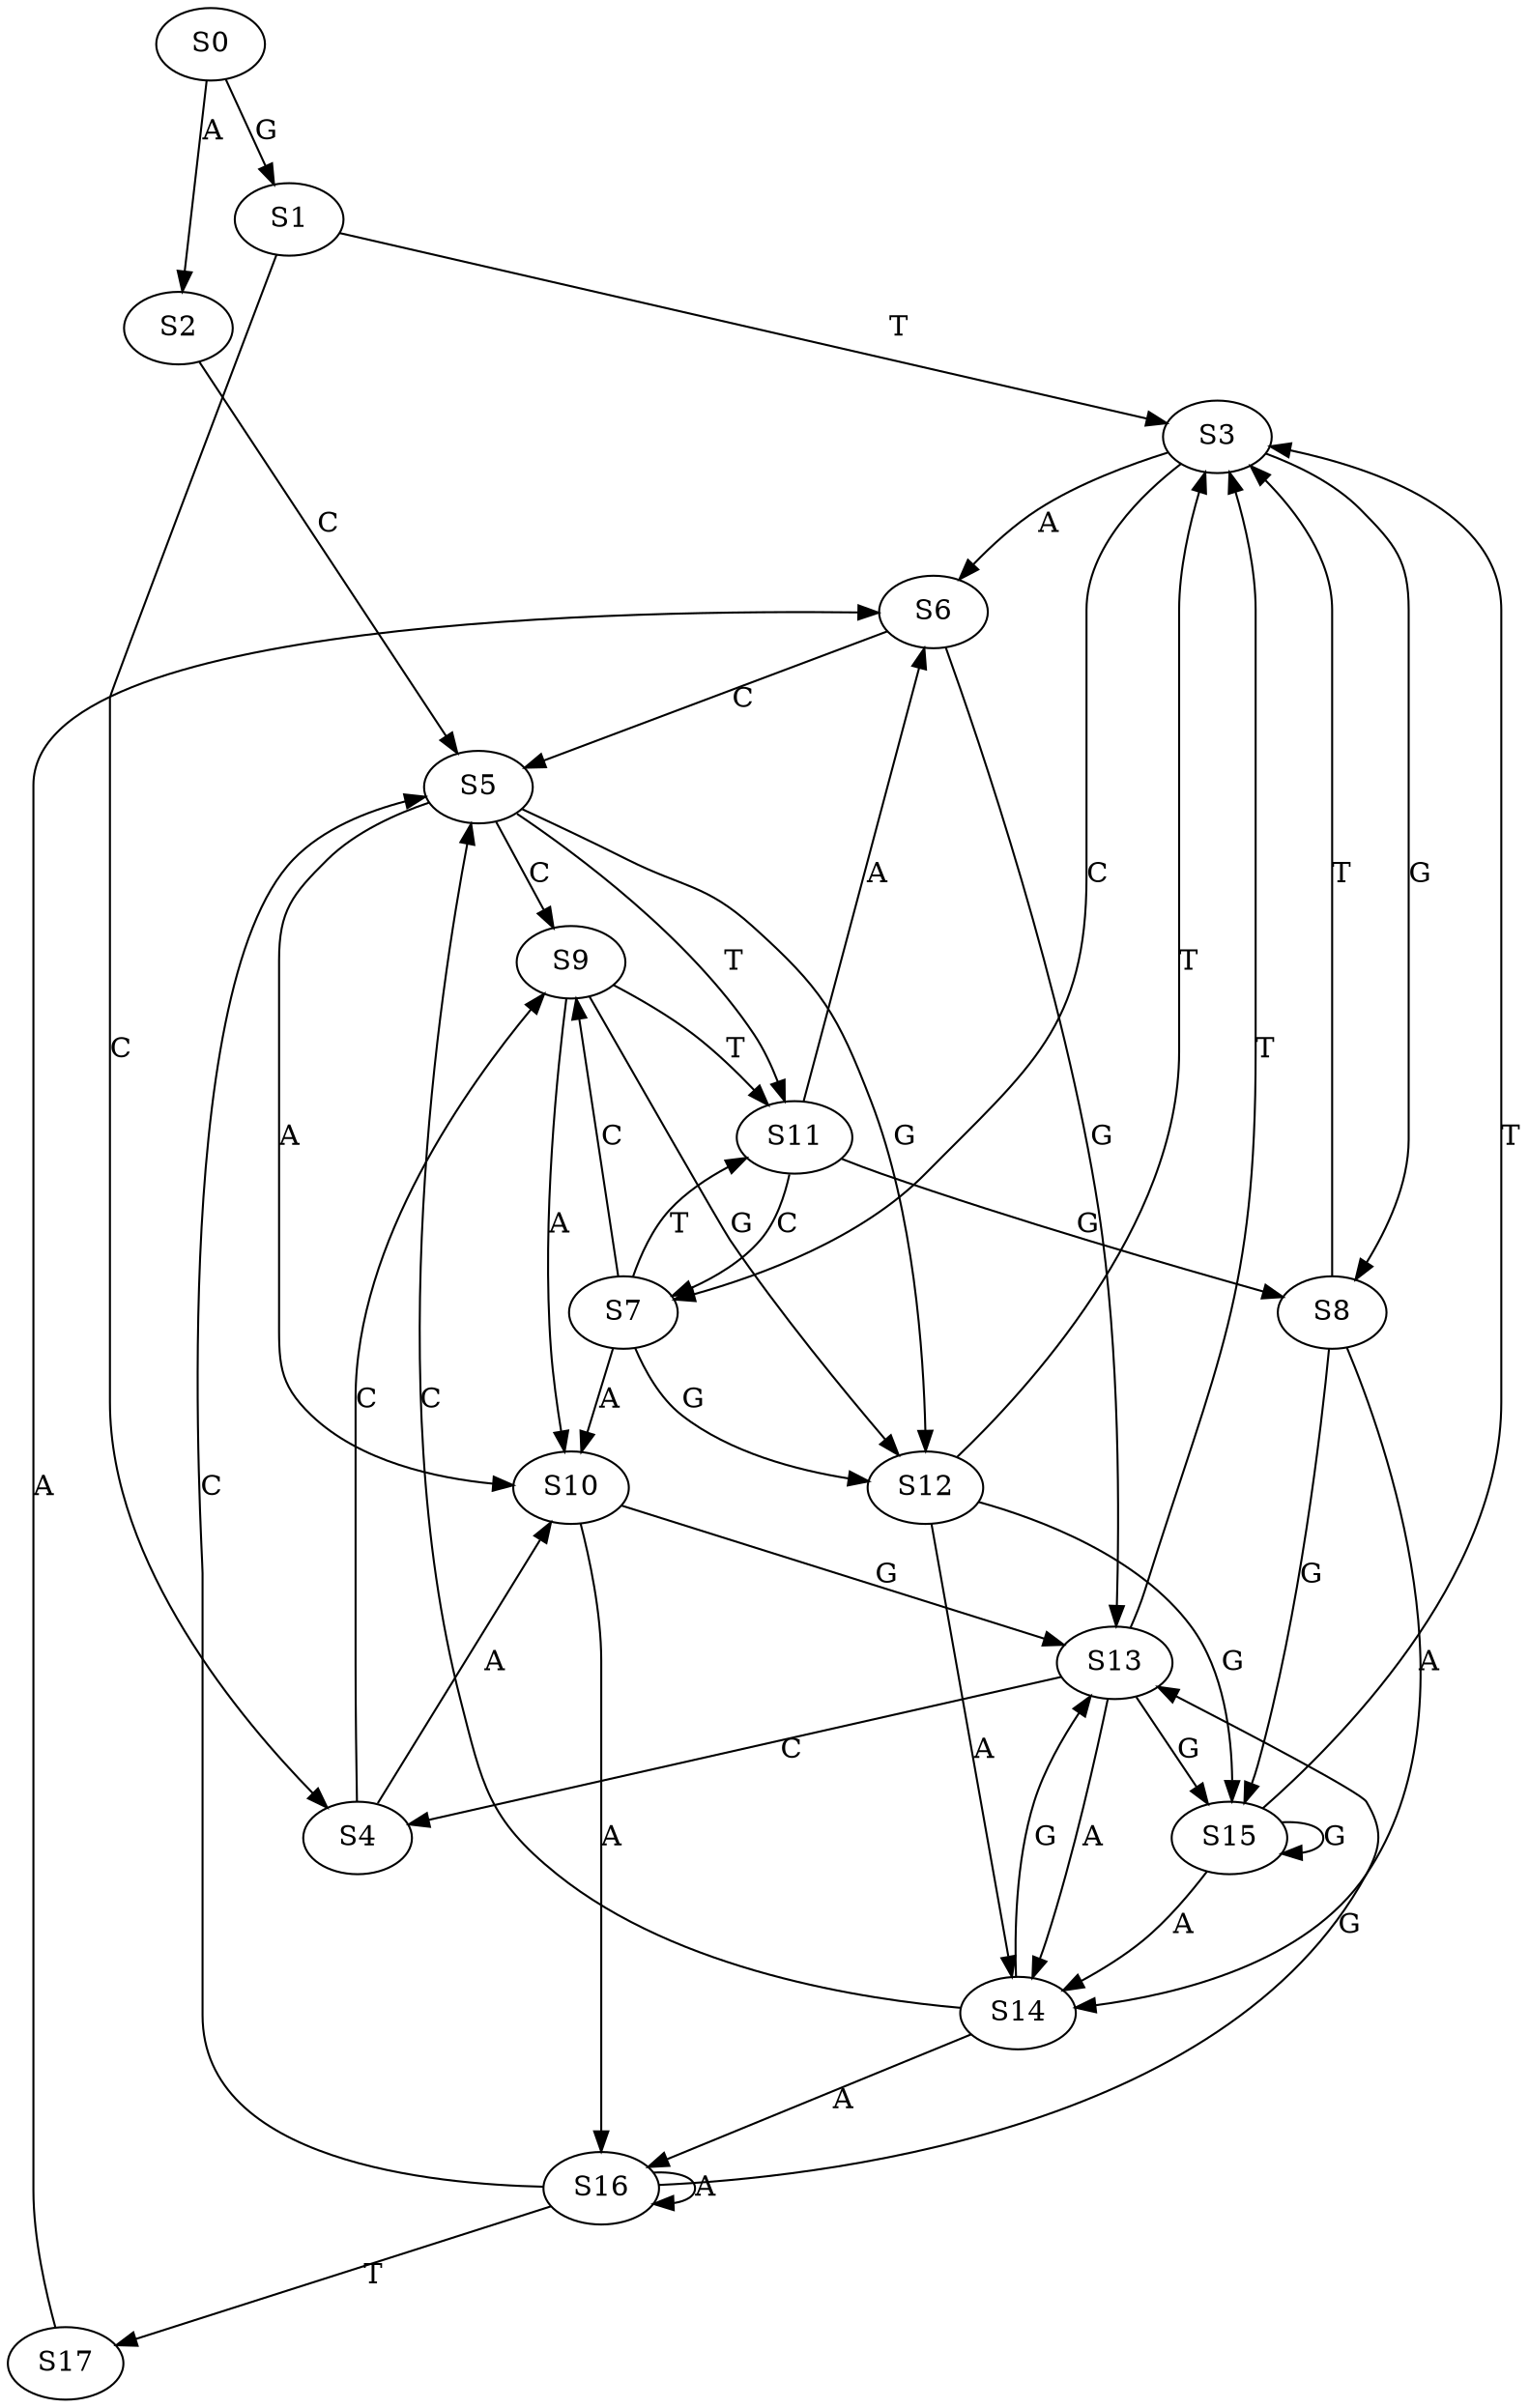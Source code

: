 strict digraph  {
	S0 -> S1 [ label = G ];
	S0 -> S2 [ label = A ];
	S1 -> S3 [ label = T ];
	S1 -> S4 [ label = C ];
	S2 -> S5 [ label = C ];
	S3 -> S6 [ label = A ];
	S3 -> S7 [ label = C ];
	S3 -> S8 [ label = G ];
	S4 -> S9 [ label = C ];
	S4 -> S10 [ label = A ];
	S5 -> S10 [ label = A ];
	S5 -> S9 [ label = C ];
	S5 -> S11 [ label = T ];
	S5 -> S12 [ label = G ];
	S6 -> S13 [ label = G ];
	S6 -> S5 [ label = C ];
	S7 -> S11 [ label = T ];
	S7 -> S12 [ label = G ];
	S7 -> S10 [ label = A ];
	S7 -> S9 [ label = C ];
	S8 -> S14 [ label = A ];
	S8 -> S3 [ label = T ];
	S8 -> S15 [ label = G ];
	S9 -> S10 [ label = A ];
	S9 -> S11 [ label = T ];
	S9 -> S12 [ label = G ];
	S10 -> S13 [ label = G ];
	S10 -> S16 [ label = A ];
	S11 -> S8 [ label = G ];
	S11 -> S7 [ label = C ];
	S11 -> S6 [ label = A ];
	S12 -> S15 [ label = G ];
	S12 -> S3 [ label = T ];
	S12 -> S14 [ label = A ];
	S13 -> S3 [ label = T ];
	S13 -> S15 [ label = G ];
	S13 -> S14 [ label = A ];
	S13 -> S4 [ label = C ];
	S14 -> S13 [ label = G ];
	S14 -> S16 [ label = A ];
	S14 -> S5 [ label = C ];
	S15 -> S14 [ label = A ];
	S15 -> S3 [ label = T ];
	S15 -> S15 [ label = G ];
	S16 -> S17 [ label = T ];
	S16 -> S5 [ label = C ];
	S16 -> S13 [ label = G ];
	S16 -> S16 [ label = A ];
	S17 -> S6 [ label = A ];
}
